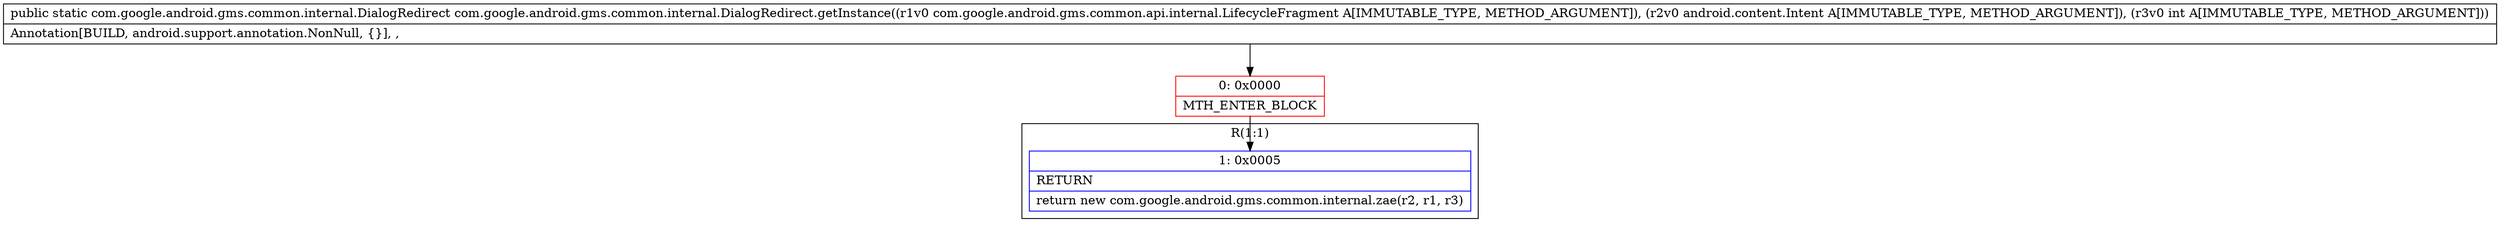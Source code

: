 digraph "CFG forcom.google.android.gms.common.internal.DialogRedirect.getInstance(Lcom\/google\/android\/gms\/common\/api\/internal\/LifecycleFragment;Landroid\/content\/Intent;I)Lcom\/google\/android\/gms\/common\/internal\/DialogRedirect;" {
subgraph cluster_Region_995622465 {
label = "R(1:1)";
node [shape=record,color=blue];
Node_1 [shape=record,label="{1\:\ 0x0005|RETURN\l|return new com.google.android.gms.common.internal.zae(r2, r1, r3)\l}"];
}
Node_0 [shape=record,color=red,label="{0\:\ 0x0000|MTH_ENTER_BLOCK\l}"];
MethodNode[shape=record,label="{public static com.google.android.gms.common.internal.DialogRedirect com.google.android.gms.common.internal.DialogRedirect.getInstance((r1v0 com.google.android.gms.common.api.internal.LifecycleFragment A[IMMUTABLE_TYPE, METHOD_ARGUMENT]), (r2v0 android.content.Intent A[IMMUTABLE_TYPE, METHOD_ARGUMENT]), (r3v0 int A[IMMUTABLE_TYPE, METHOD_ARGUMENT]))  | Annotation[BUILD, android.support.annotation.NonNull, \{\}], , \l}"];
MethodNode -> Node_0;
Node_0 -> Node_1;
}

